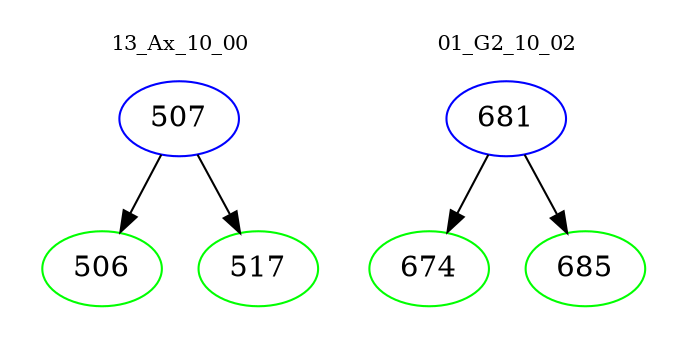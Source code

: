 digraph{
subgraph cluster_0 {
color = white
label = "13_Ax_10_00";
fontsize=10;
T0_507 [label="507", color="blue"]
T0_507 -> T0_506 [color="black"]
T0_506 [label="506", color="green"]
T0_507 -> T0_517 [color="black"]
T0_517 [label="517", color="green"]
}
subgraph cluster_1 {
color = white
label = "01_G2_10_02";
fontsize=10;
T1_681 [label="681", color="blue"]
T1_681 -> T1_674 [color="black"]
T1_674 [label="674", color="green"]
T1_681 -> T1_685 [color="black"]
T1_685 [label="685", color="green"]
}
}
